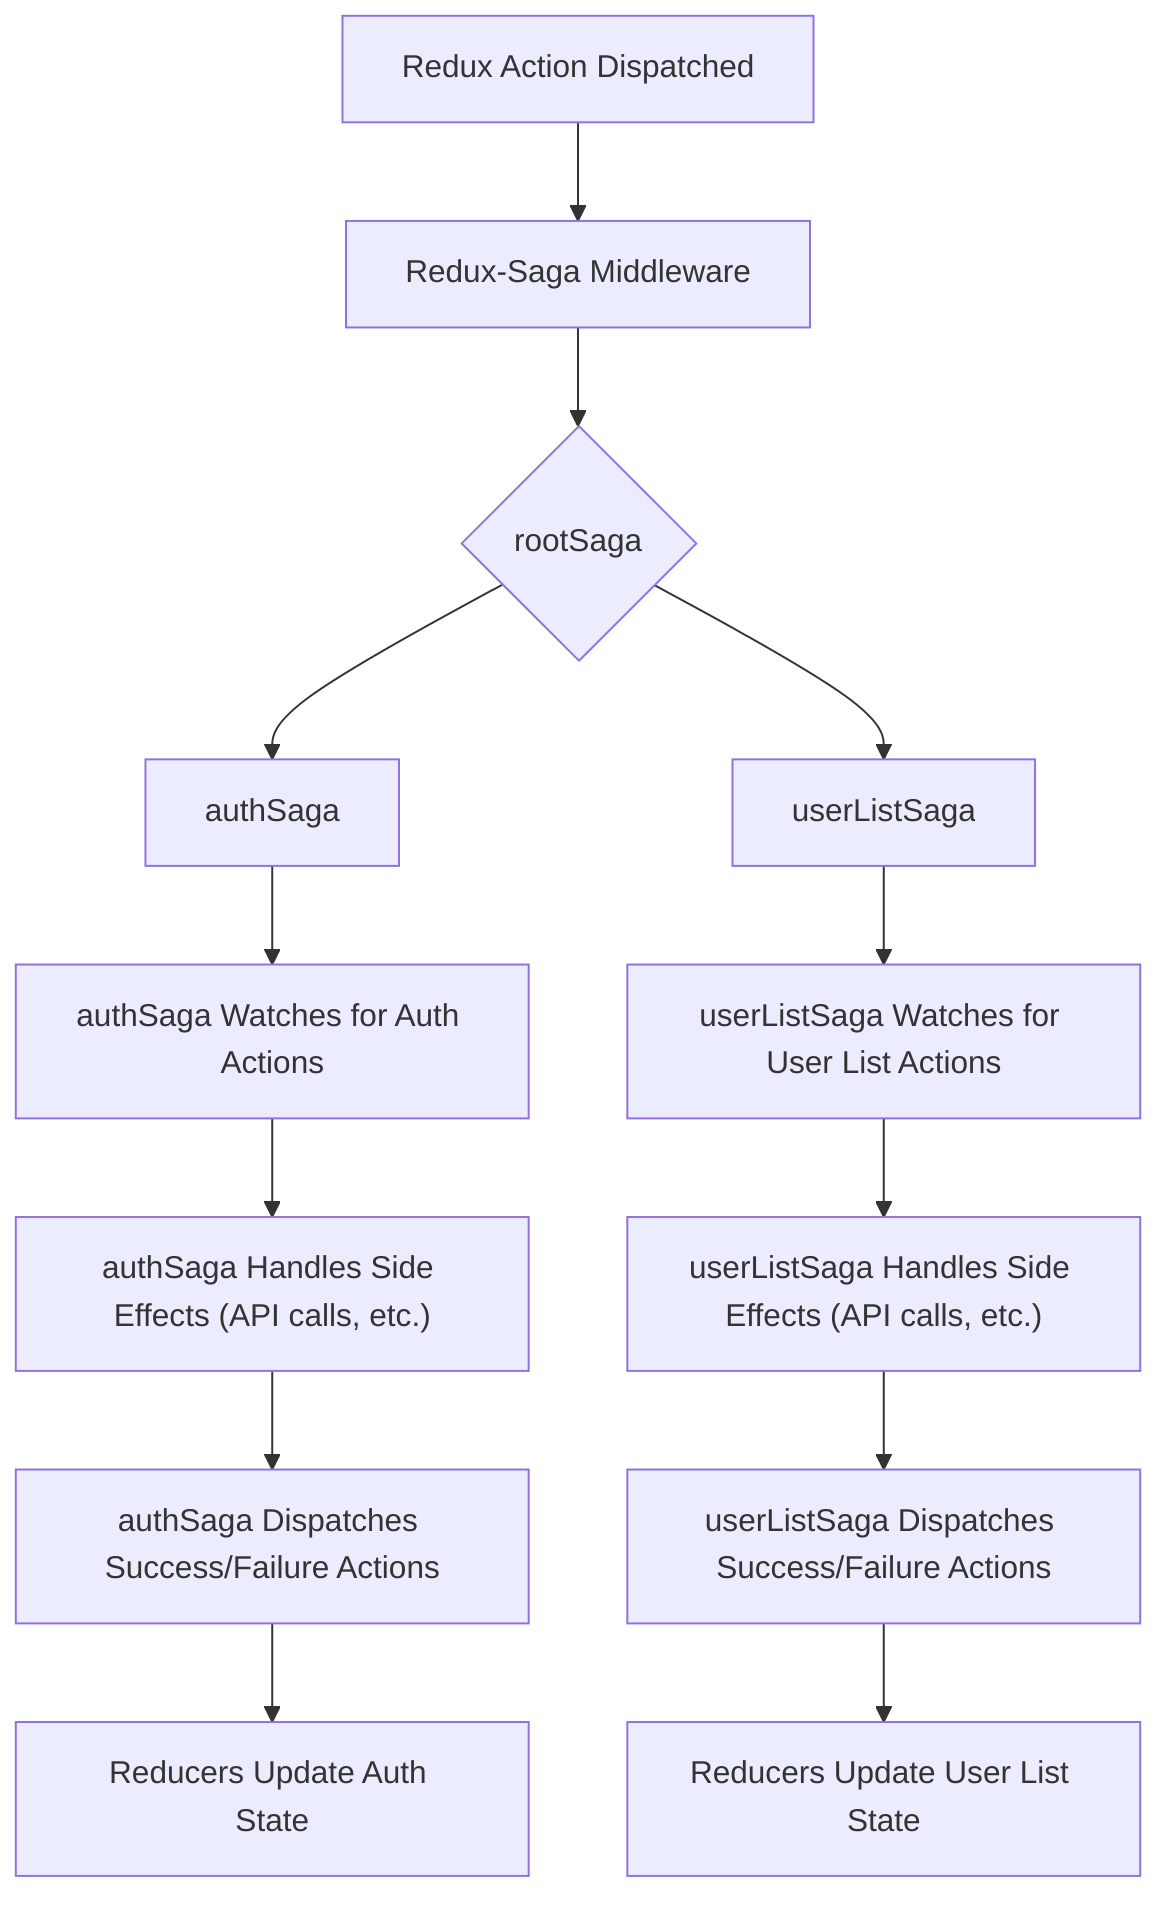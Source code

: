 flowchart TD
    A["Redux Action Dispatched"] --> B["Redux-Saga Middleware"]
    B --> C{"rootSaga"}
    C --> D["authSaga"]
    C --> E["userListSaga"]

    %% authSaga workflow
    D --> F["authSaga Watches for Auth Actions"]
    F --> G["authSaga Handles Side Effects (API calls, etc.)"]
    G --> H["authSaga Dispatches Success/Failure Actions"]
    H --> I["Reducers Update Auth State"]

    %% userListSaga workflow
    E --> J["userListSaga Watches for User List Actions"]
    J --> K["userListSaga Handles Side Effects (API calls, etc.)"]
    K --> L["userListSaga Dispatches Success/Failure Actions"]
    L --> M["Reducers Update User List State"]